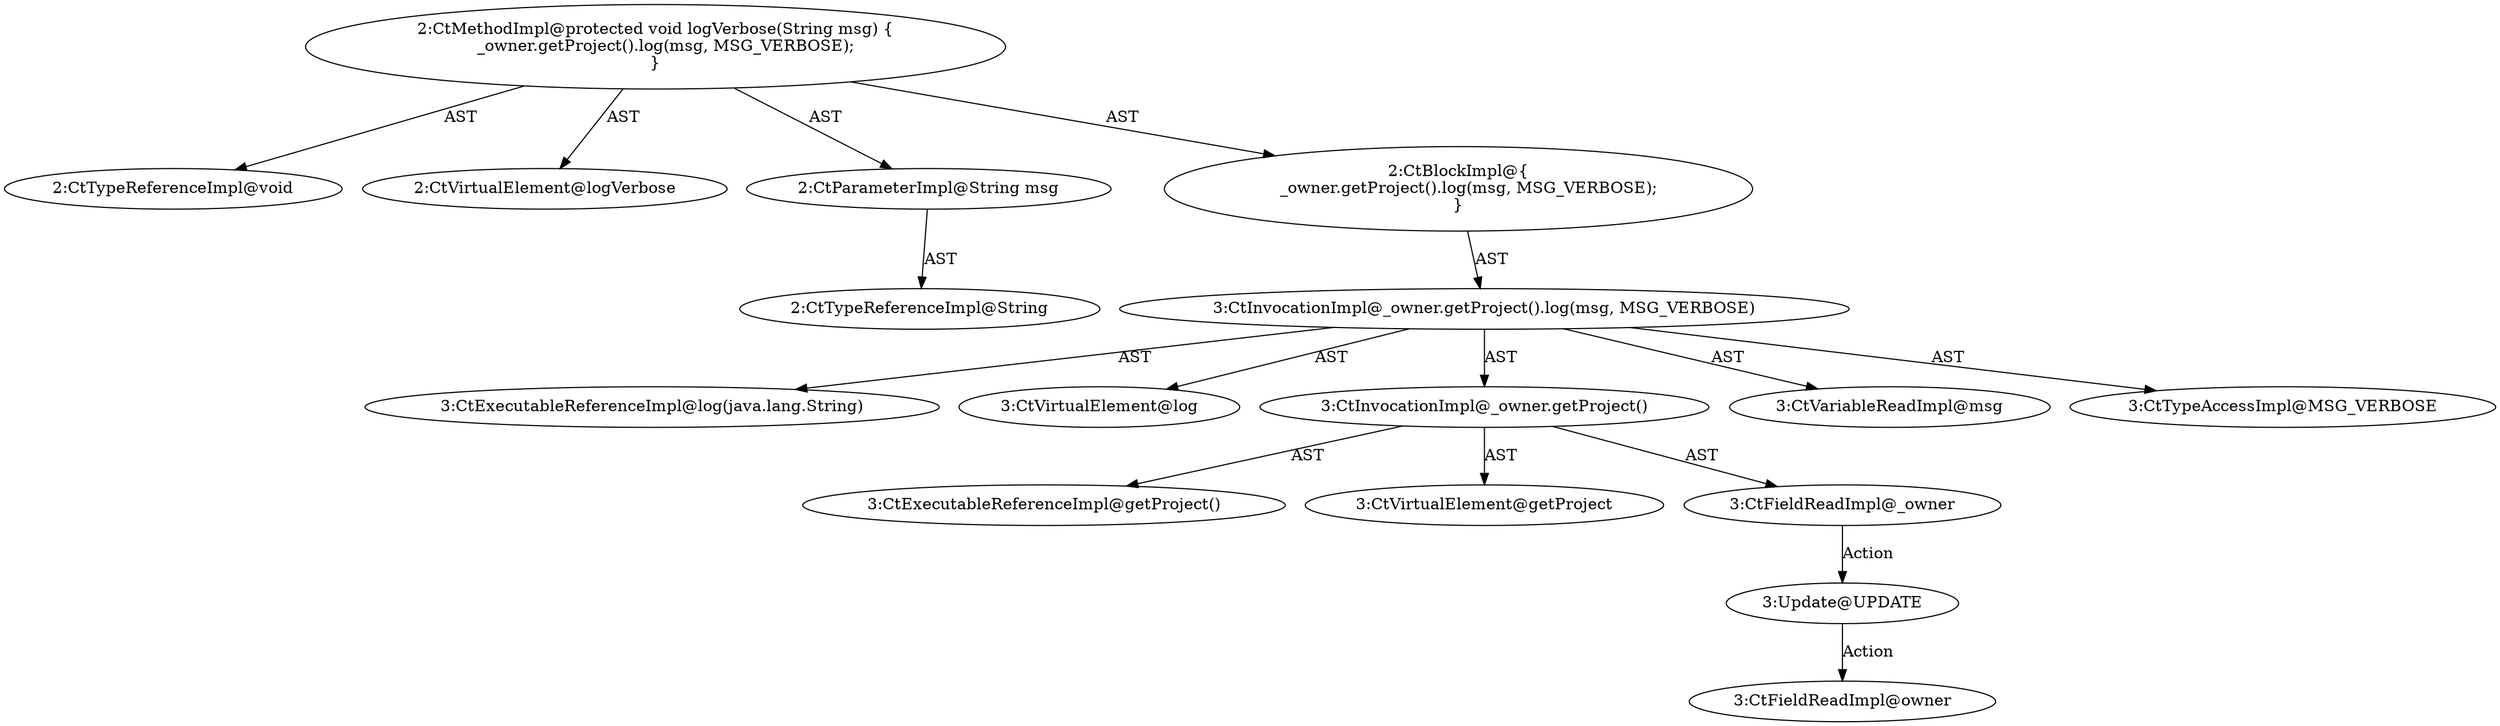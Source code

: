 digraph "logVerbose#?,String" {
0 [label="2:CtTypeReferenceImpl@void" shape=ellipse]
1 [label="2:CtVirtualElement@logVerbose" shape=ellipse]
2 [label="2:CtParameterImpl@String msg" shape=ellipse]
3 [label="2:CtTypeReferenceImpl@String" shape=ellipse]
4 [label="3:CtExecutableReferenceImpl@log(java.lang.String)" shape=ellipse]
5 [label="3:CtVirtualElement@log" shape=ellipse]
6 [label="3:CtExecutableReferenceImpl@getProject()" shape=ellipse]
7 [label="3:CtVirtualElement@getProject" shape=ellipse]
8 [label="3:CtFieldReadImpl@_owner" shape=ellipse]
9 [label="3:CtInvocationImpl@_owner.getProject()" shape=ellipse]
10 [label="3:CtVariableReadImpl@msg" shape=ellipse]
11 [label="3:CtTypeAccessImpl@MSG_VERBOSE" shape=ellipse]
12 [label="3:CtInvocationImpl@_owner.getProject().log(msg, MSG_VERBOSE)" shape=ellipse]
13 [label="2:CtBlockImpl@\{
    _owner.getProject().log(msg, MSG_VERBOSE);
\}" shape=ellipse]
14 [label="2:CtMethodImpl@protected void logVerbose(String msg) \{
    _owner.getProject().log(msg, MSG_VERBOSE);
\}" shape=ellipse]
15 [label="3:Update@UPDATE" shape=ellipse]
16 [label="3:CtFieldReadImpl@owner" shape=ellipse]
2 -> 3 [label="AST"];
8 -> 15 [label="Action"];
9 -> 7 [label="AST"];
9 -> 8 [label="AST"];
9 -> 6 [label="AST"];
12 -> 5 [label="AST"];
12 -> 9 [label="AST"];
12 -> 4 [label="AST"];
12 -> 10 [label="AST"];
12 -> 11 [label="AST"];
13 -> 12 [label="AST"];
14 -> 1 [label="AST"];
14 -> 0 [label="AST"];
14 -> 2 [label="AST"];
14 -> 13 [label="AST"];
15 -> 16 [label="Action"];
}